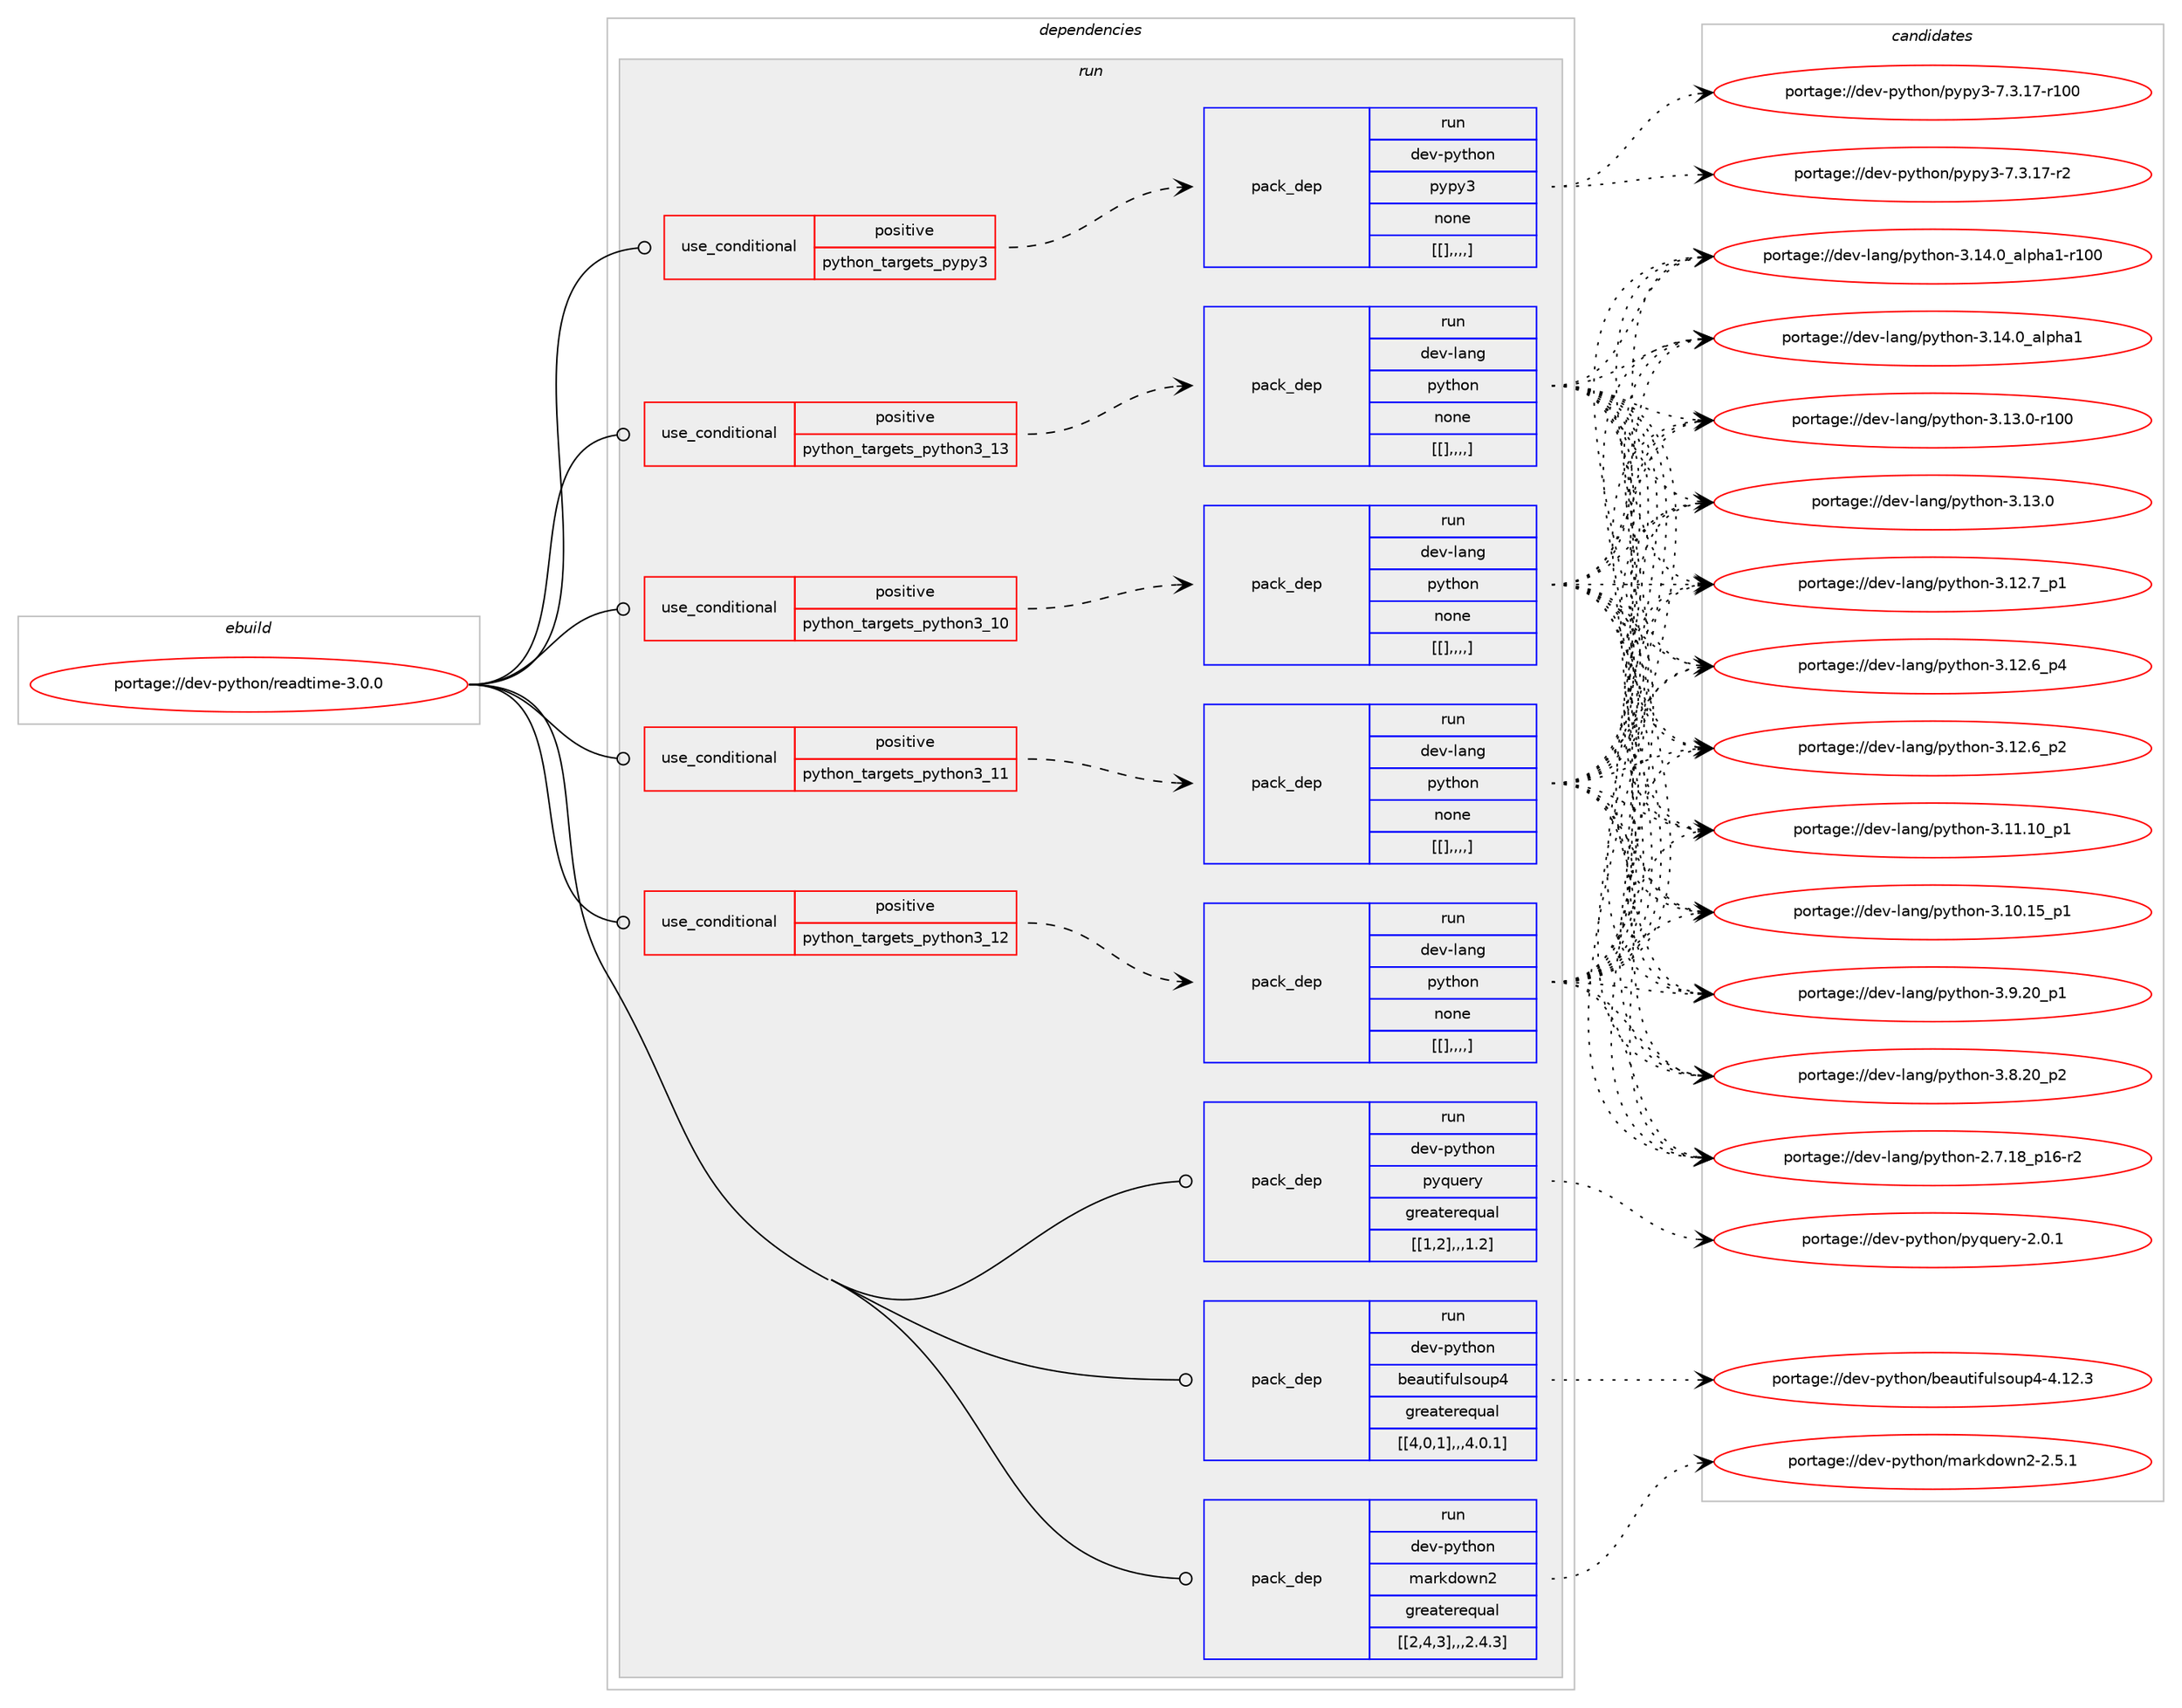 digraph prolog {

# *************
# Graph options
# *************

newrank=true;
concentrate=true;
compound=true;
graph [rankdir=LR,fontname=Helvetica,fontsize=10,ranksep=1.5];#, ranksep=2.5, nodesep=0.2];
edge  [arrowhead=vee];
node  [fontname=Helvetica,fontsize=10];

# **********
# The ebuild
# **********

subgraph cluster_leftcol {
color=gray;
label=<<i>ebuild</i>>;
id [label="portage://dev-python/readtime-3.0.0", color=red, width=4, href="../dev-python/readtime-3.0.0.svg"];
}

# ****************
# The dependencies
# ****************

subgraph cluster_midcol {
color=gray;
label=<<i>dependencies</i>>;
subgraph cluster_compile {
fillcolor="#eeeeee";
style=filled;
label=<<i>compile</i>>;
}
subgraph cluster_compileandrun {
fillcolor="#eeeeee";
style=filled;
label=<<i>compile and run</i>>;
}
subgraph cluster_run {
fillcolor="#eeeeee";
style=filled;
label=<<i>run</i>>;
subgraph cond41576 {
dependency168266 [label=<<TABLE BORDER="0" CELLBORDER="1" CELLSPACING="0" CELLPADDING="4"><TR><TD ROWSPAN="3" CELLPADDING="10">use_conditional</TD></TR><TR><TD>positive</TD></TR><TR><TD>python_targets_pypy3</TD></TR></TABLE>>, shape=none, color=red];
subgraph pack125369 {
dependency168289 [label=<<TABLE BORDER="0" CELLBORDER="1" CELLSPACING="0" CELLPADDING="4" WIDTH="220"><TR><TD ROWSPAN="6" CELLPADDING="30">pack_dep</TD></TR><TR><TD WIDTH="110">run</TD></TR><TR><TD>dev-python</TD></TR><TR><TD>pypy3</TD></TR><TR><TD>none</TD></TR><TR><TD>[[],,,,]</TD></TR></TABLE>>, shape=none, color=blue];
}
dependency168266:e -> dependency168289:w [weight=20,style="dashed",arrowhead="vee"];
}
id:e -> dependency168266:w [weight=20,style="solid",arrowhead="odot"];
subgraph cond41589 {
dependency168293 [label=<<TABLE BORDER="0" CELLBORDER="1" CELLSPACING="0" CELLPADDING="4"><TR><TD ROWSPAN="3" CELLPADDING="10">use_conditional</TD></TR><TR><TD>positive</TD></TR><TR><TD>python_targets_python3_10</TD></TR></TABLE>>, shape=none, color=red];
subgraph pack125383 {
dependency168335 [label=<<TABLE BORDER="0" CELLBORDER="1" CELLSPACING="0" CELLPADDING="4" WIDTH="220"><TR><TD ROWSPAN="6" CELLPADDING="30">pack_dep</TD></TR><TR><TD WIDTH="110">run</TD></TR><TR><TD>dev-lang</TD></TR><TR><TD>python</TD></TR><TR><TD>none</TD></TR><TR><TD>[[],,,,]</TD></TR></TABLE>>, shape=none, color=blue];
}
dependency168293:e -> dependency168335:w [weight=20,style="dashed",arrowhead="vee"];
}
id:e -> dependency168293:w [weight=20,style="solid",arrowhead="odot"];
subgraph cond41632 {
dependency168402 [label=<<TABLE BORDER="0" CELLBORDER="1" CELLSPACING="0" CELLPADDING="4"><TR><TD ROWSPAN="3" CELLPADDING="10">use_conditional</TD></TR><TR><TD>positive</TD></TR><TR><TD>python_targets_python3_11</TD></TR></TABLE>>, shape=none, color=red];
subgraph pack125452 {
dependency168453 [label=<<TABLE BORDER="0" CELLBORDER="1" CELLSPACING="0" CELLPADDING="4" WIDTH="220"><TR><TD ROWSPAN="6" CELLPADDING="30">pack_dep</TD></TR><TR><TD WIDTH="110">run</TD></TR><TR><TD>dev-lang</TD></TR><TR><TD>python</TD></TR><TR><TD>none</TD></TR><TR><TD>[[],,,,]</TD></TR></TABLE>>, shape=none, color=blue];
}
dependency168402:e -> dependency168453:w [weight=20,style="dashed",arrowhead="vee"];
}
id:e -> dependency168402:w [weight=20,style="solid",arrowhead="odot"];
subgraph cond41654 {
dependency168459 [label=<<TABLE BORDER="0" CELLBORDER="1" CELLSPACING="0" CELLPADDING="4"><TR><TD ROWSPAN="3" CELLPADDING="10">use_conditional</TD></TR><TR><TD>positive</TD></TR><TR><TD>python_targets_python3_12</TD></TR></TABLE>>, shape=none, color=red];
subgraph pack125474 {
dependency168465 [label=<<TABLE BORDER="0" CELLBORDER="1" CELLSPACING="0" CELLPADDING="4" WIDTH="220"><TR><TD ROWSPAN="6" CELLPADDING="30">pack_dep</TD></TR><TR><TD WIDTH="110">run</TD></TR><TR><TD>dev-lang</TD></TR><TR><TD>python</TD></TR><TR><TD>none</TD></TR><TR><TD>[[],,,,]</TD></TR></TABLE>>, shape=none, color=blue];
}
dependency168459:e -> dependency168465:w [weight=20,style="dashed",arrowhead="vee"];
}
id:e -> dependency168459:w [weight=20,style="solid",arrowhead="odot"];
subgraph cond41661 {
dependency168507 [label=<<TABLE BORDER="0" CELLBORDER="1" CELLSPACING="0" CELLPADDING="4"><TR><TD ROWSPAN="3" CELLPADDING="10">use_conditional</TD></TR><TR><TD>positive</TD></TR><TR><TD>python_targets_python3_13</TD></TR></TABLE>>, shape=none, color=red];
subgraph pack125514 {
dependency168530 [label=<<TABLE BORDER="0" CELLBORDER="1" CELLSPACING="0" CELLPADDING="4" WIDTH="220"><TR><TD ROWSPAN="6" CELLPADDING="30">pack_dep</TD></TR><TR><TD WIDTH="110">run</TD></TR><TR><TD>dev-lang</TD></TR><TR><TD>python</TD></TR><TR><TD>none</TD></TR><TR><TD>[[],,,,]</TD></TR></TABLE>>, shape=none, color=blue];
}
dependency168507:e -> dependency168530:w [weight=20,style="dashed",arrowhead="vee"];
}
id:e -> dependency168507:w [weight=20,style="solid",arrowhead="odot"];
subgraph pack125533 {
dependency168584 [label=<<TABLE BORDER="0" CELLBORDER="1" CELLSPACING="0" CELLPADDING="4" WIDTH="220"><TR><TD ROWSPAN="6" CELLPADDING="30">pack_dep</TD></TR><TR><TD WIDTH="110">run</TD></TR><TR><TD>dev-python</TD></TR><TR><TD>beautifulsoup4</TD></TR><TR><TD>greaterequal</TD></TR><TR><TD>[[4,0,1],,,4.0.1]</TD></TR></TABLE>>, shape=none, color=blue];
}
id:e -> dependency168584:w [weight=20,style="solid",arrowhead="odot"];
subgraph pack125622 {
dependency168734 [label=<<TABLE BORDER="0" CELLBORDER="1" CELLSPACING="0" CELLPADDING="4" WIDTH="220"><TR><TD ROWSPAN="6" CELLPADDING="30">pack_dep</TD></TR><TR><TD WIDTH="110">run</TD></TR><TR><TD>dev-python</TD></TR><TR><TD>markdown2</TD></TR><TR><TD>greaterequal</TD></TR><TR><TD>[[2,4,3],,,2.4.3]</TD></TR></TABLE>>, shape=none, color=blue];
}
id:e -> dependency168734:w [weight=20,style="solid",arrowhead="odot"];
subgraph pack125665 {
dependency168812 [label=<<TABLE BORDER="0" CELLBORDER="1" CELLSPACING="0" CELLPADDING="4" WIDTH="220"><TR><TD ROWSPAN="6" CELLPADDING="30">pack_dep</TD></TR><TR><TD WIDTH="110">run</TD></TR><TR><TD>dev-python</TD></TR><TR><TD>pyquery</TD></TR><TR><TD>greaterequal</TD></TR><TR><TD>[[1,2],,,1.2]</TD></TR></TABLE>>, shape=none, color=blue];
}
id:e -> dependency168812:w [weight=20,style="solid",arrowhead="odot"];
}
}

# **************
# The candidates
# **************

subgraph cluster_choices {
rank=same;
color=gray;
label=<<i>candidates</i>>;

subgraph choice125193 {
color=black;
nodesep=1;
choice100101118451121211161041111104711212111212151455546514649554511450 [label="portage://dev-python/pypy3-7.3.17-r2", color=red, width=4,href="../dev-python/pypy3-7.3.17-r2.svg"];
choice1001011184511212111610411111047112121112121514555465146495545114494848 [label="portage://dev-python/pypy3-7.3.17-r100", color=red, width=4,href="../dev-python/pypy3-7.3.17-r100.svg"];
dependency168289:e -> choice100101118451121211161041111104711212111212151455546514649554511450:w [style=dotted,weight="100"];
dependency168289:e -> choice1001011184511212111610411111047112121112121514555465146495545114494848:w [style=dotted,weight="100"];
}
subgraph choice125195 {
color=black;
nodesep=1;
choice100101118451089711010347112121116104111110455146495246489597108112104974945114494848 [label="portage://dev-lang/python-3.14.0_alpha1-r100", color=red, width=4,href="../dev-lang/python-3.14.0_alpha1-r100.svg"];
choice1001011184510897110103471121211161041111104551464952464895971081121049749 [label="portage://dev-lang/python-3.14.0_alpha1", color=red, width=4,href="../dev-lang/python-3.14.0_alpha1.svg"];
choice1001011184510897110103471121211161041111104551464951464845114494848 [label="portage://dev-lang/python-3.13.0-r100", color=red, width=4,href="../dev-lang/python-3.13.0-r100.svg"];
choice10010111845108971101034711212111610411111045514649514648 [label="portage://dev-lang/python-3.13.0", color=red, width=4,href="../dev-lang/python-3.13.0.svg"];
choice100101118451089711010347112121116104111110455146495046559511249 [label="portage://dev-lang/python-3.12.7_p1", color=red, width=4,href="../dev-lang/python-3.12.7_p1.svg"];
choice100101118451089711010347112121116104111110455146495046549511252 [label="portage://dev-lang/python-3.12.6_p4", color=red, width=4,href="../dev-lang/python-3.12.6_p4.svg"];
choice100101118451089711010347112121116104111110455146495046549511250 [label="portage://dev-lang/python-3.12.6_p2", color=red, width=4,href="../dev-lang/python-3.12.6_p2.svg"];
choice10010111845108971101034711212111610411111045514649494649489511249 [label="portage://dev-lang/python-3.11.10_p1", color=red, width=4,href="../dev-lang/python-3.11.10_p1.svg"];
choice10010111845108971101034711212111610411111045514649484649539511249 [label="portage://dev-lang/python-3.10.15_p1", color=red, width=4,href="../dev-lang/python-3.10.15_p1.svg"];
choice100101118451089711010347112121116104111110455146574650489511249 [label="portage://dev-lang/python-3.9.20_p1", color=red, width=4,href="../dev-lang/python-3.9.20_p1.svg"];
choice100101118451089711010347112121116104111110455146564650489511250 [label="portage://dev-lang/python-3.8.20_p2", color=red, width=4,href="../dev-lang/python-3.8.20_p2.svg"];
choice100101118451089711010347112121116104111110455046554649569511249544511450 [label="portage://dev-lang/python-2.7.18_p16-r2", color=red, width=4,href="../dev-lang/python-2.7.18_p16-r2.svg"];
dependency168335:e -> choice100101118451089711010347112121116104111110455146495246489597108112104974945114494848:w [style=dotted,weight="100"];
dependency168335:e -> choice1001011184510897110103471121211161041111104551464952464895971081121049749:w [style=dotted,weight="100"];
dependency168335:e -> choice1001011184510897110103471121211161041111104551464951464845114494848:w [style=dotted,weight="100"];
dependency168335:e -> choice10010111845108971101034711212111610411111045514649514648:w [style=dotted,weight="100"];
dependency168335:e -> choice100101118451089711010347112121116104111110455146495046559511249:w [style=dotted,weight="100"];
dependency168335:e -> choice100101118451089711010347112121116104111110455146495046549511252:w [style=dotted,weight="100"];
dependency168335:e -> choice100101118451089711010347112121116104111110455146495046549511250:w [style=dotted,weight="100"];
dependency168335:e -> choice10010111845108971101034711212111610411111045514649494649489511249:w [style=dotted,weight="100"];
dependency168335:e -> choice10010111845108971101034711212111610411111045514649484649539511249:w [style=dotted,weight="100"];
dependency168335:e -> choice100101118451089711010347112121116104111110455146574650489511249:w [style=dotted,weight="100"];
dependency168335:e -> choice100101118451089711010347112121116104111110455146564650489511250:w [style=dotted,weight="100"];
dependency168335:e -> choice100101118451089711010347112121116104111110455046554649569511249544511450:w [style=dotted,weight="100"];
}
subgraph choice125203 {
color=black;
nodesep=1;
choice100101118451089711010347112121116104111110455146495246489597108112104974945114494848 [label="portage://dev-lang/python-3.14.0_alpha1-r100", color=red, width=4,href="../dev-lang/python-3.14.0_alpha1-r100.svg"];
choice1001011184510897110103471121211161041111104551464952464895971081121049749 [label="portage://dev-lang/python-3.14.0_alpha1", color=red, width=4,href="../dev-lang/python-3.14.0_alpha1.svg"];
choice1001011184510897110103471121211161041111104551464951464845114494848 [label="portage://dev-lang/python-3.13.0-r100", color=red, width=4,href="../dev-lang/python-3.13.0-r100.svg"];
choice10010111845108971101034711212111610411111045514649514648 [label="portage://dev-lang/python-3.13.0", color=red, width=4,href="../dev-lang/python-3.13.0.svg"];
choice100101118451089711010347112121116104111110455146495046559511249 [label="portage://dev-lang/python-3.12.7_p1", color=red, width=4,href="../dev-lang/python-3.12.7_p1.svg"];
choice100101118451089711010347112121116104111110455146495046549511252 [label="portage://dev-lang/python-3.12.6_p4", color=red, width=4,href="../dev-lang/python-3.12.6_p4.svg"];
choice100101118451089711010347112121116104111110455146495046549511250 [label="portage://dev-lang/python-3.12.6_p2", color=red, width=4,href="../dev-lang/python-3.12.6_p2.svg"];
choice10010111845108971101034711212111610411111045514649494649489511249 [label="portage://dev-lang/python-3.11.10_p1", color=red, width=4,href="../dev-lang/python-3.11.10_p1.svg"];
choice10010111845108971101034711212111610411111045514649484649539511249 [label="portage://dev-lang/python-3.10.15_p1", color=red, width=4,href="../dev-lang/python-3.10.15_p1.svg"];
choice100101118451089711010347112121116104111110455146574650489511249 [label="portage://dev-lang/python-3.9.20_p1", color=red, width=4,href="../dev-lang/python-3.9.20_p1.svg"];
choice100101118451089711010347112121116104111110455146564650489511250 [label="portage://dev-lang/python-3.8.20_p2", color=red, width=4,href="../dev-lang/python-3.8.20_p2.svg"];
choice100101118451089711010347112121116104111110455046554649569511249544511450 [label="portage://dev-lang/python-2.7.18_p16-r2", color=red, width=4,href="../dev-lang/python-2.7.18_p16-r2.svg"];
dependency168453:e -> choice100101118451089711010347112121116104111110455146495246489597108112104974945114494848:w [style=dotted,weight="100"];
dependency168453:e -> choice1001011184510897110103471121211161041111104551464952464895971081121049749:w [style=dotted,weight="100"];
dependency168453:e -> choice1001011184510897110103471121211161041111104551464951464845114494848:w [style=dotted,weight="100"];
dependency168453:e -> choice10010111845108971101034711212111610411111045514649514648:w [style=dotted,weight="100"];
dependency168453:e -> choice100101118451089711010347112121116104111110455146495046559511249:w [style=dotted,weight="100"];
dependency168453:e -> choice100101118451089711010347112121116104111110455146495046549511252:w [style=dotted,weight="100"];
dependency168453:e -> choice100101118451089711010347112121116104111110455146495046549511250:w [style=dotted,weight="100"];
dependency168453:e -> choice10010111845108971101034711212111610411111045514649494649489511249:w [style=dotted,weight="100"];
dependency168453:e -> choice10010111845108971101034711212111610411111045514649484649539511249:w [style=dotted,weight="100"];
dependency168453:e -> choice100101118451089711010347112121116104111110455146574650489511249:w [style=dotted,weight="100"];
dependency168453:e -> choice100101118451089711010347112121116104111110455146564650489511250:w [style=dotted,weight="100"];
dependency168453:e -> choice100101118451089711010347112121116104111110455046554649569511249544511450:w [style=dotted,weight="100"];
}
subgraph choice125222 {
color=black;
nodesep=1;
choice100101118451089711010347112121116104111110455146495246489597108112104974945114494848 [label="portage://dev-lang/python-3.14.0_alpha1-r100", color=red, width=4,href="../dev-lang/python-3.14.0_alpha1-r100.svg"];
choice1001011184510897110103471121211161041111104551464952464895971081121049749 [label="portage://dev-lang/python-3.14.0_alpha1", color=red, width=4,href="../dev-lang/python-3.14.0_alpha1.svg"];
choice1001011184510897110103471121211161041111104551464951464845114494848 [label="portage://dev-lang/python-3.13.0-r100", color=red, width=4,href="../dev-lang/python-3.13.0-r100.svg"];
choice10010111845108971101034711212111610411111045514649514648 [label="portage://dev-lang/python-3.13.0", color=red, width=4,href="../dev-lang/python-3.13.0.svg"];
choice100101118451089711010347112121116104111110455146495046559511249 [label="portage://dev-lang/python-3.12.7_p1", color=red, width=4,href="../dev-lang/python-3.12.7_p1.svg"];
choice100101118451089711010347112121116104111110455146495046549511252 [label="portage://dev-lang/python-3.12.6_p4", color=red, width=4,href="../dev-lang/python-3.12.6_p4.svg"];
choice100101118451089711010347112121116104111110455146495046549511250 [label="portage://dev-lang/python-3.12.6_p2", color=red, width=4,href="../dev-lang/python-3.12.6_p2.svg"];
choice10010111845108971101034711212111610411111045514649494649489511249 [label="portage://dev-lang/python-3.11.10_p1", color=red, width=4,href="../dev-lang/python-3.11.10_p1.svg"];
choice10010111845108971101034711212111610411111045514649484649539511249 [label="portage://dev-lang/python-3.10.15_p1", color=red, width=4,href="../dev-lang/python-3.10.15_p1.svg"];
choice100101118451089711010347112121116104111110455146574650489511249 [label="portage://dev-lang/python-3.9.20_p1", color=red, width=4,href="../dev-lang/python-3.9.20_p1.svg"];
choice100101118451089711010347112121116104111110455146564650489511250 [label="portage://dev-lang/python-3.8.20_p2", color=red, width=4,href="../dev-lang/python-3.8.20_p2.svg"];
choice100101118451089711010347112121116104111110455046554649569511249544511450 [label="portage://dev-lang/python-2.7.18_p16-r2", color=red, width=4,href="../dev-lang/python-2.7.18_p16-r2.svg"];
dependency168465:e -> choice100101118451089711010347112121116104111110455146495246489597108112104974945114494848:w [style=dotted,weight="100"];
dependency168465:e -> choice1001011184510897110103471121211161041111104551464952464895971081121049749:w [style=dotted,weight="100"];
dependency168465:e -> choice1001011184510897110103471121211161041111104551464951464845114494848:w [style=dotted,weight="100"];
dependency168465:e -> choice10010111845108971101034711212111610411111045514649514648:w [style=dotted,weight="100"];
dependency168465:e -> choice100101118451089711010347112121116104111110455146495046559511249:w [style=dotted,weight="100"];
dependency168465:e -> choice100101118451089711010347112121116104111110455146495046549511252:w [style=dotted,weight="100"];
dependency168465:e -> choice100101118451089711010347112121116104111110455146495046549511250:w [style=dotted,weight="100"];
dependency168465:e -> choice10010111845108971101034711212111610411111045514649494649489511249:w [style=dotted,weight="100"];
dependency168465:e -> choice10010111845108971101034711212111610411111045514649484649539511249:w [style=dotted,weight="100"];
dependency168465:e -> choice100101118451089711010347112121116104111110455146574650489511249:w [style=dotted,weight="100"];
dependency168465:e -> choice100101118451089711010347112121116104111110455146564650489511250:w [style=dotted,weight="100"];
dependency168465:e -> choice100101118451089711010347112121116104111110455046554649569511249544511450:w [style=dotted,weight="100"];
}
subgraph choice125241 {
color=black;
nodesep=1;
choice100101118451089711010347112121116104111110455146495246489597108112104974945114494848 [label="portage://dev-lang/python-3.14.0_alpha1-r100", color=red, width=4,href="../dev-lang/python-3.14.0_alpha1-r100.svg"];
choice1001011184510897110103471121211161041111104551464952464895971081121049749 [label="portage://dev-lang/python-3.14.0_alpha1", color=red, width=4,href="../dev-lang/python-3.14.0_alpha1.svg"];
choice1001011184510897110103471121211161041111104551464951464845114494848 [label="portage://dev-lang/python-3.13.0-r100", color=red, width=4,href="../dev-lang/python-3.13.0-r100.svg"];
choice10010111845108971101034711212111610411111045514649514648 [label="portage://dev-lang/python-3.13.0", color=red, width=4,href="../dev-lang/python-3.13.0.svg"];
choice100101118451089711010347112121116104111110455146495046559511249 [label="portage://dev-lang/python-3.12.7_p1", color=red, width=4,href="../dev-lang/python-3.12.7_p1.svg"];
choice100101118451089711010347112121116104111110455146495046549511252 [label="portage://dev-lang/python-3.12.6_p4", color=red, width=4,href="../dev-lang/python-3.12.6_p4.svg"];
choice100101118451089711010347112121116104111110455146495046549511250 [label="portage://dev-lang/python-3.12.6_p2", color=red, width=4,href="../dev-lang/python-3.12.6_p2.svg"];
choice10010111845108971101034711212111610411111045514649494649489511249 [label="portage://dev-lang/python-3.11.10_p1", color=red, width=4,href="../dev-lang/python-3.11.10_p1.svg"];
choice10010111845108971101034711212111610411111045514649484649539511249 [label="portage://dev-lang/python-3.10.15_p1", color=red, width=4,href="../dev-lang/python-3.10.15_p1.svg"];
choice100101118451089711010347112121116104111110455146574650489511249 [label="portage://dev-lang/python-3.9.20_p1", color=red, width=4,href="../dev-lang/python-3.9.20_p1.svg"];
choice100101118451089711010347112121116104111110455146564650489511250 [label="portage://dev-lang/python-3.8.20_p2", color=red, width=4,href="../dev-lang/python-3.8.20_p2.svg"];
choice100101118451089711010347112121116104111110455046554649569511249544511450 [label="portage://dev-lang/python-2.7.18_p16-r2", color=red, width=4,href="../dev-lang/python-2.7.18_p16-r2.svg"];
dependency168530:e -> choice100101118451089711010347112121116104111110455146495246489597108112104974945114494848:w [style=dotted,weight="100"];
dependency168530:e -> choice1001011184510897110103471121211161041111104551464952464895971081121049749:w [style=dotted,weight="100"];
dependency168530:e -> choice1001011184510897110103471121211161041111104551464951464845114494848:w [style=dotted,weight="100"];
dependency168530:e -> choice10010111845108971101034711212111610411111045514649514648:w [style=dotted,weight="100"];
dependency168530:e -> choice100101118451089711010347112121116104111110455146495046559511249:w [style=dotted,weight="100"];
dependency168530:e -> choice100101118451089711010347112121116104111110455146495046549511252:w [style=dotted,weight="100"];
dependency168530:e -> choice100101118451089711010347112121116104111110455146495046549511250:w [style=dotted,weight="100"];
dependency168530:e -> choice10010111845108971101034711212111610411111045514649494649489511249:w [style=dotted,weight="100"];
dependency168530:e -> choice10010111845108971101034711212111610411111045514649484649539511249:w [style=dotted,weight="100"];
dependency168530:e -> choice100101118451089711010347112121116104111110455146574650489511249:w [style=dotted,weight="100"];
dependency168530:e -> choice100101118451089711010347112121116104111110455146564650489511250:w [style=dotted,weight="100"];
dependency168530:e -> choice100101118451089711010347112121116104111110455046554649569511249544511450:w [style=dotted,weight="100"];
}
subgraph choice125257 {
color=black;
nodesep=1;
choice100101118451121211161041111104798101971171161051021171081151111171125245524649504651 [label="portage://dev-python/beautifulsoup4-4.12.3", color=red, width=4,href="../dev-python/beautifulsoup4-4.12.3.svg"];
dependency168584:e -> choice100101118451121211161041111104798101971171161051021171081151111171125245524649504651:w [style=dotted,weight="100"];
}
subgraph choice125259 {
color=black;
nodesep=1;
choice10010111845112121116104111110471099711410710011111911050455046534649 [label="portage://dev-python/markdown2-2.5.1", color=red, width=4,href="../dev-python/markdown2-2.5.1.svg"];
dependency168734:e -> choice10010111845112121116104111110471099711410710011111911050455046534649:w [style=dotted,weight="100"];
}
subgraph choice125260 {
color=black;
nodesep=1;
choice1001011184511212111610411111047112121113117101114121455046484649 [label="portage://dev-python/pyquery-2.0.1", color=red, width=4,href="../dev-python/pyquery-2.0.1.svg"];
dependency168812:e -> choice1001011184511212111610411111047112121113117101114121455046484649:w [style=dotted,weight="100"];
}
}

}
